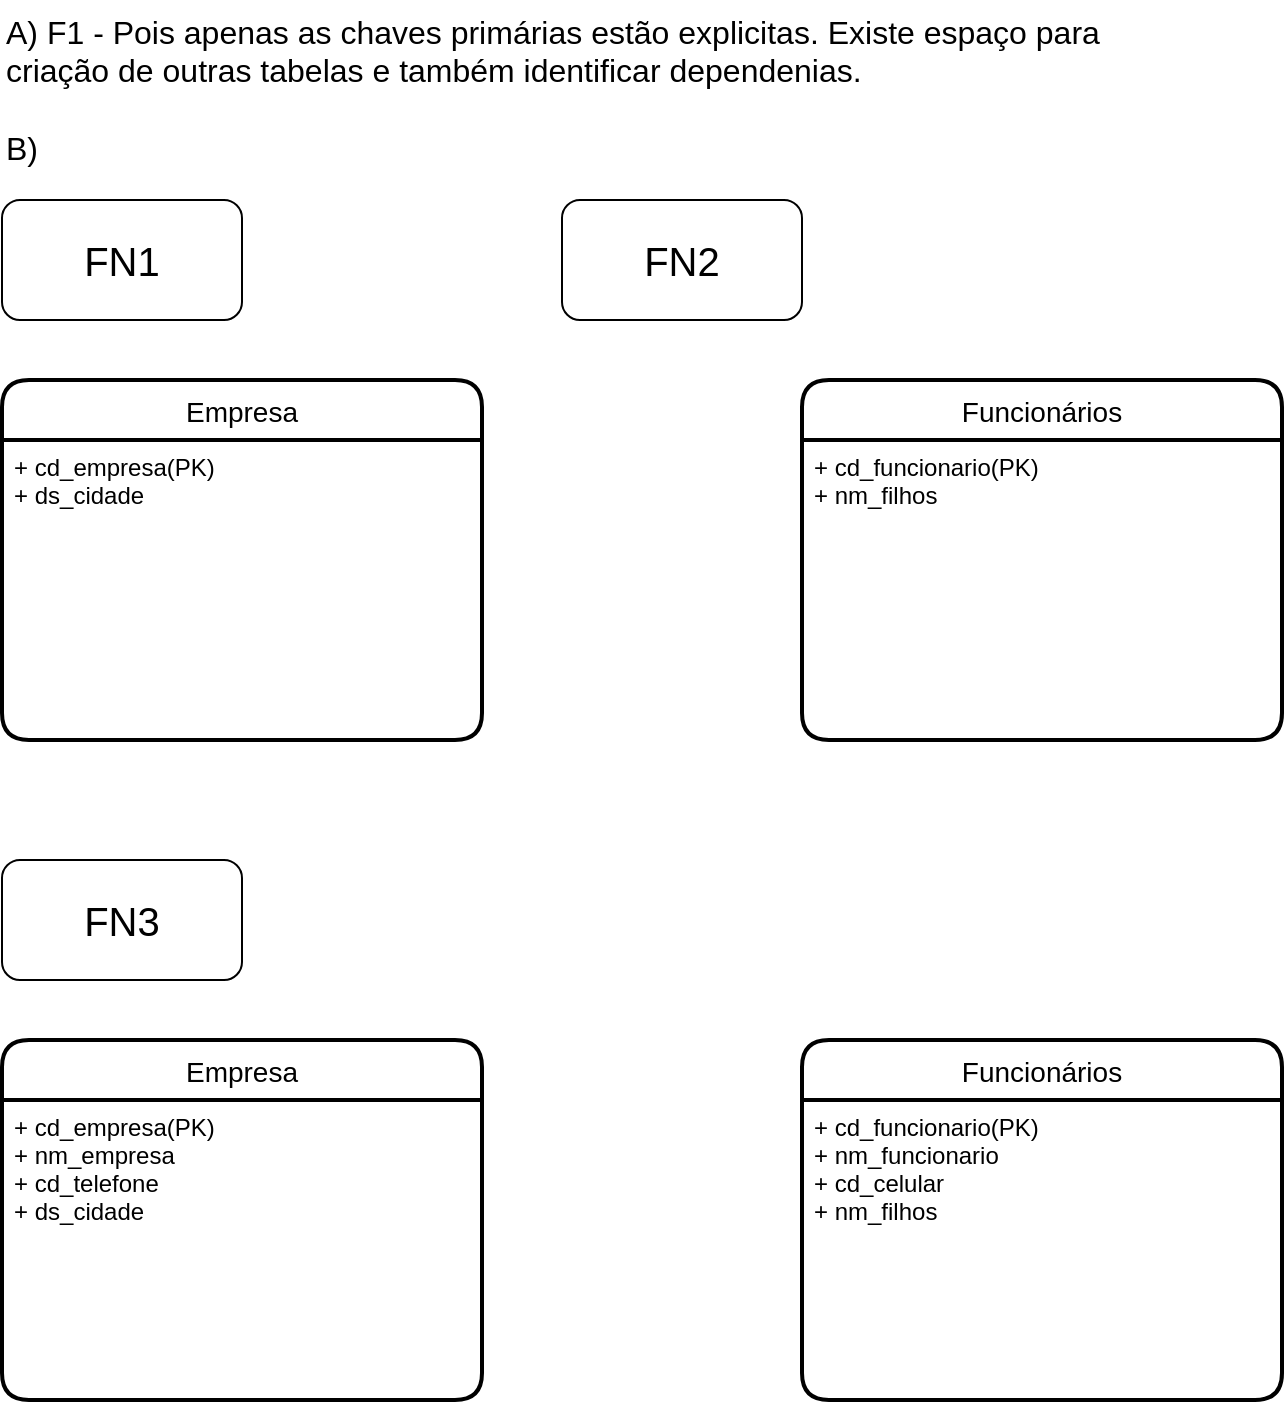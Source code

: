 <mxfile version="13.7.5" type="github">
  <diagram id="y0vhaDIuUsFF-q2P19YN" name="Page-1">
    <mxGraphModel dx="1422" dy="725" grid="1" gridSize="10" guides="1" tooltips="1" connect="1" arrows="1" fold="1" page="1" pageScale="1" pageWidth="827" pageHeight="1169" math="0" shadow="0">
      <root>
        <mxCell id="0" />
        <mxCell id="1" parent="0" />
        <mxCell id="v412A7MM2bUP_NebAzWg-8" value="&lt;font style=&quot;font-size: 20px&quot;&gt;FN1&lt;/font&gt;" style="rounded=1;whiteSpace=wrap;html=1;" parent="1" vertex="1">
          <mxGeometry x="80" y="130" width="120" height="60" as="geometry" />
        </mxCell>
        <mxCell id="v412A7MM2bUP_NebAzWg-9" value="&lt;font style=&quot;font-size: 20px&quot;&gt;FN2&lt;/font&gt;" style="rounded=1;whiteSpace=wrap;html=1;" parent="1" vertex="1">
          <mxGeometry x="360" y="130" width="120" height="60" as="geometry" />
        </mxCell>
        <mxCell id="v412A7MM2bUP_NebAzWg-10" value="&lt;font style=&quot;font-size: 20px&quot;&gt;FN3&lt;/font&gt;" style="rounded=1;whiteSpace=wrap;html=1;" parent="1" vertex="1">
          <mxGeometry x="80" y="460" width="120" height="60" as="geometry" />
        </mxCell>
        <mxCell id="v412A7MM2bUP_NebAzWg-5" value="Funcionários" style="swimlane;childLayout=stackLayout;horizontal=1;startSize=30;horizontalStack=0;rounded=1;fontSize=14;fontStyle=0;strokeWidth=2;resizeParent=0;resizeLast=1;shadow=0;dashed=0;align=center;" parent="1" vertex="1">
          <mxGeometry x="480" y="220" width="240" height="180" as="geometry" />
        </mxCell>
        <mxCell id="v412A7MM2bUP_NebAzWg-6" value="+ cd_funcionario(PK)&#xa;+ nm_filhos" style="align=left;strokeColor=none;fillColor=none;spacingLeft=4;fontSize=12;verticalAlign=top;resizable=0;rotatable=0;part=1;" parent="v412A7MM2bUP_NebAzWg-5" vertex="1">
          <mxGeometry y="30" width="240" height="150" as="geometry" />
        </mxCell>
        <mxCell id="v412A7MM2bUP_NebAzWg-13" value="Funcionários" style="swimlane;childLayout=stackLayout;horizontal=1;startSize=30;horizontalStack=0;rounded=1;fontSize=14;fontStyle=0;strokeWidth=2;resizeParent=0;resizeLast=1;shadow=0;dashed=0;align=center;" parent="1" vertex="1">
          <mxGeometry x="480" y="550" width="240" height="180" as="geometry" />
        </mxCell>
        <mxCell id="v412A7MM2bUP_NebAzWg-14" value="+ cd_funcionario(PK)&#xa;+ nm_funcionario&#xa;+ cd_celular&#xa;+ nm_filhos" style="align=left;strokeColor=none;fillColor=none;spacingLeft=4;fontSize=12;verticalAlign=top;resizable=0;rotatable=0;part=1;" parent="v412A7MM2bUP_NebAzWg-13" vertex="1">
          <mxGeometry y="30" width="240" height="150" as="geometry" />
        </mxCell>
        <mxCell id="v412A7MM2bUP_NebAzWg-1" value="Empresa" style="swimlane;childLayout=stackLayout;horizontal=1;startSize=30;horizontalStack=0;rounded=1;fontSize=14;fontStyle=0;strokeWidth=2;resizeParent=0;resizeLast=1;shadow=0;dashed=0;align=center;" parent="1" vertex="1">
          <mxGeometry x="80" y="220" width="240" height="180" as="geometry" />
        </mxCell>
        <mxCell id="v412A7MM2bUP_NebAzWg-2" value="+ cd_empresa(PK)&#xa;+ ds_cidade" style="align=left;strokeColor=none;fillColor=none;spacingLeft=4;fontSize=12;verticalAlign=top;resizable=0;rotatable=0;part=1;" parent="v412A7MM2bUP_NebAzWg-1" vertex="1">
          <mxGeometry y="30" width="240" height="150" as="geometry" />
        </mxCell>
        <mxCell id="v412A7MM2bUP_NebAzWg-11" value="Empresa" style="swimlane;childLayout=stackLayout;horizontal=1;startSize=30;horizontalStack=0;rounded=1;fontSize=14;fontStyle=0;strokeWidth=2;resizeParent=0;resizeLast=1;shadow=0;dashed=0;align=center;" parent="1" vertex="1">
          <mxGeometry x="80" y="550" width="240" height="180" as="geometry" />
        </mxCell>
        <mxCell id="v412A7MM2bUP_NebAzWg-12" value="+ cd_empresa(PK)&#xa;+ nm_empresa&#xa;+ cd_telefone&#xa;+ ds_cidade" style="align=left;strokeColor=none;fillColor=none;spacingLeft=4;fontSize=12;verticalAlign=top;resizable=0;rotatable=0;part=1;" parent="v412A7MM2bUP_NebAzWg-11" vertex="1">
          <mxGeometry y="30" width="240" height="150" as="geometry" />
        </mxCell>
        <mxCell id="XtjTuhzcm_rFPXJNpAQE-12" value="&lt;font style=&quot;font-size: 16px&quot;&gt;A)    F1 - Pois apenas as chaves primárias estão explicitas. Existe espaço para criação de outras tabelas e também identificar dependenias.&lt;br&gt;&lt;br&gt;B)&amp;nbsp;&lt;br&gt;&lt;br&gt;&lt;/font&gt;" style="text;whiteSpace=wrap;html=1;" vertex="1" parent="1">
          <mxGeometry x="80" y="30" width="550" height="90" as="geometry" />
        </mxCell>
      </root>
    </mxGraphModel>
  </diagram>
</mxfile>
